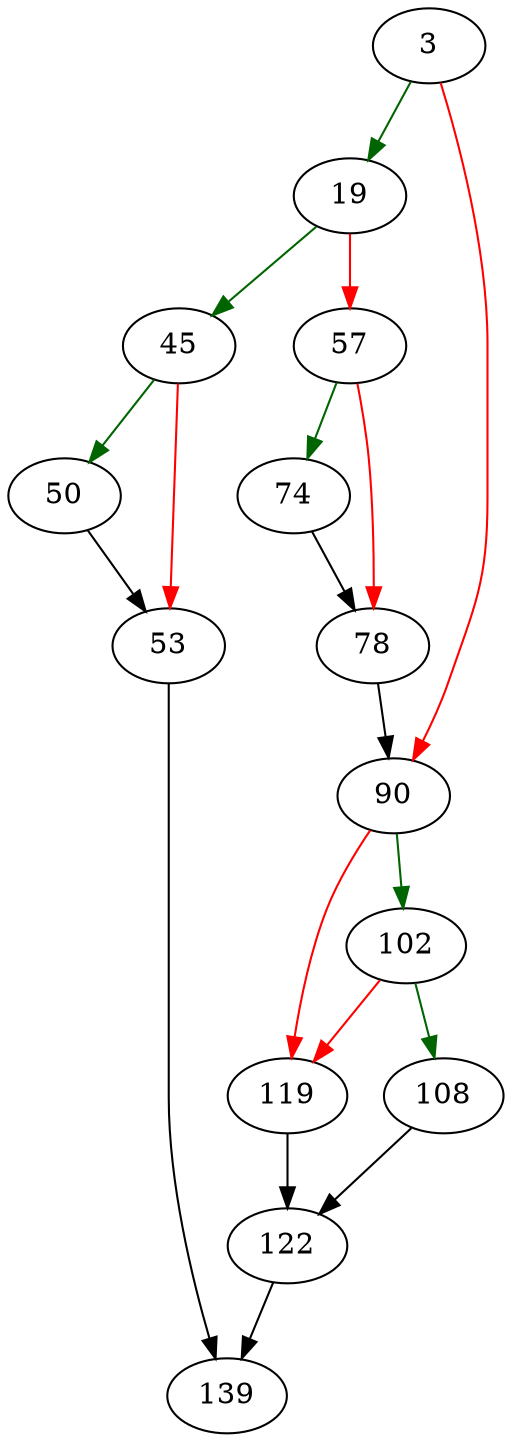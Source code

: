 strict digraph "whereClauseInsert" {
	// Node definitions.
	3 [entry=true];
	19;
	90;
	45;
	57;
	50;
	53;
	139;
	74;
	78;
	102;
	119;
	108;
	122;

	// Edge definitions.
	3 -> 19 [
		color=darkgreen
		cond=true
	];
	3 -> 90 [
		color=red
		cond=false
	];
	19 -> 45 [
		color=darkgreen
		cond=true
	];
	19 -> 57 [
		color=red
		cond=false
	];
	90 -> 102 [
		color=darkgreen
		cond=true
	];
	90 -> 119 [
		color=red
		cond=false
	];
	45 -> 50 [
		color=darkgreen
		cond=true
	];
	45 -> 53 [
		color=red
		cond=false
	];
	57 -> 74 [
		color=darkgreen
		cond=true
	];
	57 -> 78 [
		color=red
		cond=false
	];
	50 -> 53;
	53 -> 139;
	74 -> 78;
	78 -> 90;
	102 -> 119 [
		color=red
		cond=false
	];
	102 -> 108 [
		color=darkgreen
		cond=true
	];
	119 -> 122;
	108 -> 122;
	122 -> 139;
}
